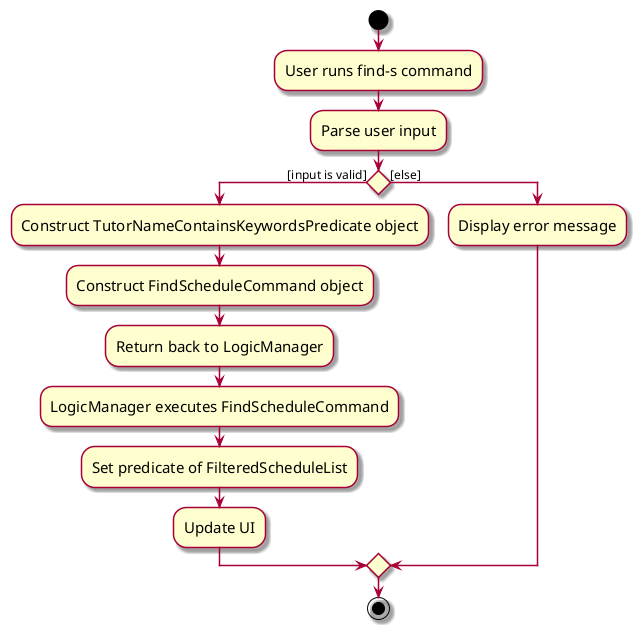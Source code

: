 @startuml
skin rose
skinparam ActivityFontSize 15
skinparam ArrowFontSize 12
start
:User runs find-s command;

'Since the beta syntax does not support placing the condition outside the
'diamond we place it as the true branch instead.

:Parse user input;

if () then ([input is valid])
    :Construct TutorNameContainsKeywordsPredicate object;
    :Construct FindScheduleCommand object;
    :Return back to LogicManager;
    :LogicManager executes FindScheduleCommand;
    :Set predicate of FilteredScheduleList;
    :Update UI;
else ([else])
    :Display error message;
endif
stop
@enduml

